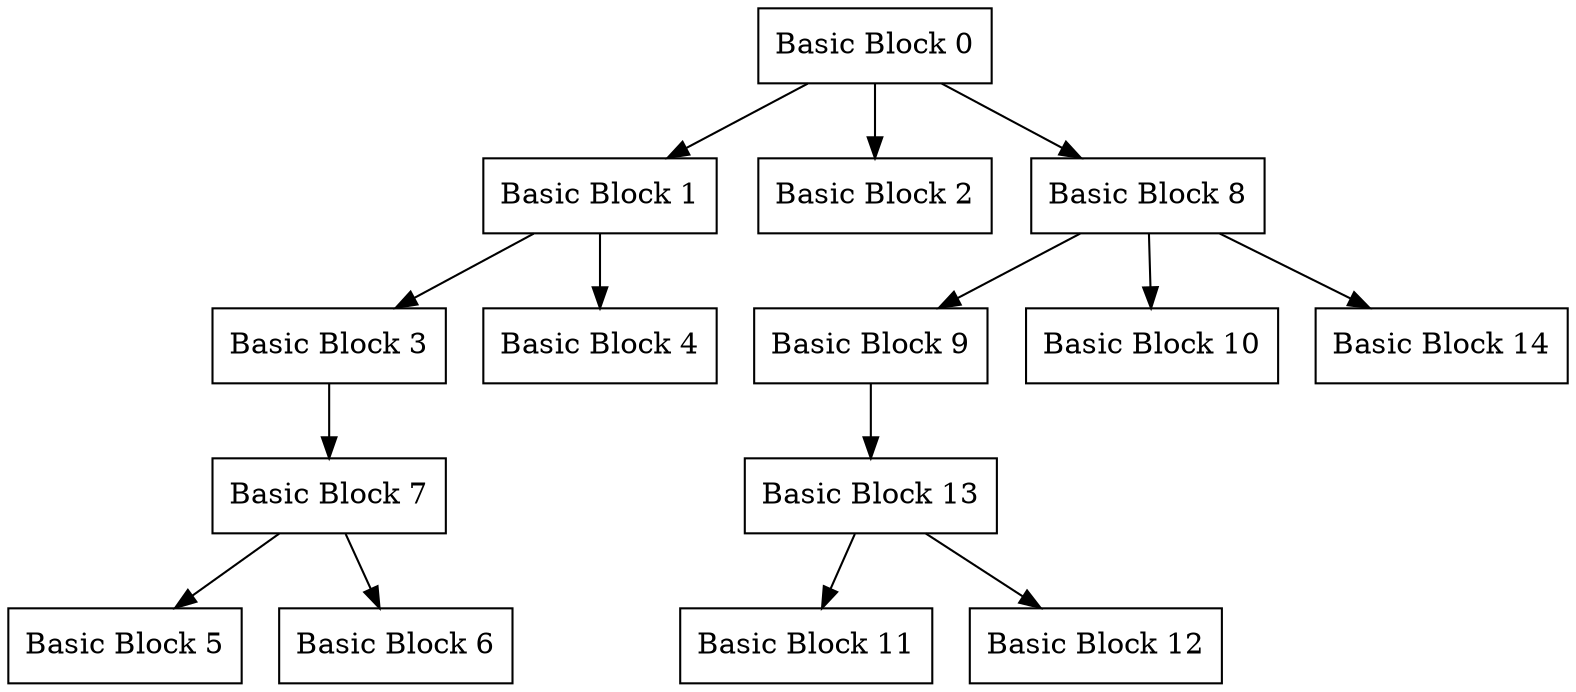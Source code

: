 digraph foo {

"Basic Block 0" [shape=box];
"Basic Block 1" [shape=box];
"Basic Block 2" [shape=box];
"Basic Block 3" [shape=box];
"Basic Block 4" [shape=box];
"Basic Block 5" [shape=box];
"Basic Block 6" [shape=box];
"Basic Block 7" [shape=box];
"Basic Block 8" [shape=box];
"Basic Block 9" [shape=box];
"Basic Block 10" [shape=box];
"Basic Block 11" [shape=box];
"Basic Block 12" [shape=box];
"Basic Block 13" [shape=box];
"Basic Block 14" [shape=box];

"Basic Block 0" -> "Basic Block 1";
"Basic Block 0" -> "Basic Block 2";
"Basic Block 0" -> "Basic Block 8";
"Basic Block 1" -> "Basic Block 3";
"Basic Block 1" -> "Basic Block 4";
"Basic Block 3" -> "Basic Block 7";
"Basic Block 7" -> "Basic Block 5";
"Basic Block 7" -> "Basic Block 6";
"Basic Block 8" -> "Basic Block 9";
"Basic Block 8" -> "Basic Block 10";
"Basic Block 8" -> "Basic Block 14";
"Basic Block 9" -> "Basic Block 13";
"Basic Block 13" -> "Basic Block 11";
"Basic Block 13" -> "Basic Block 12";

}